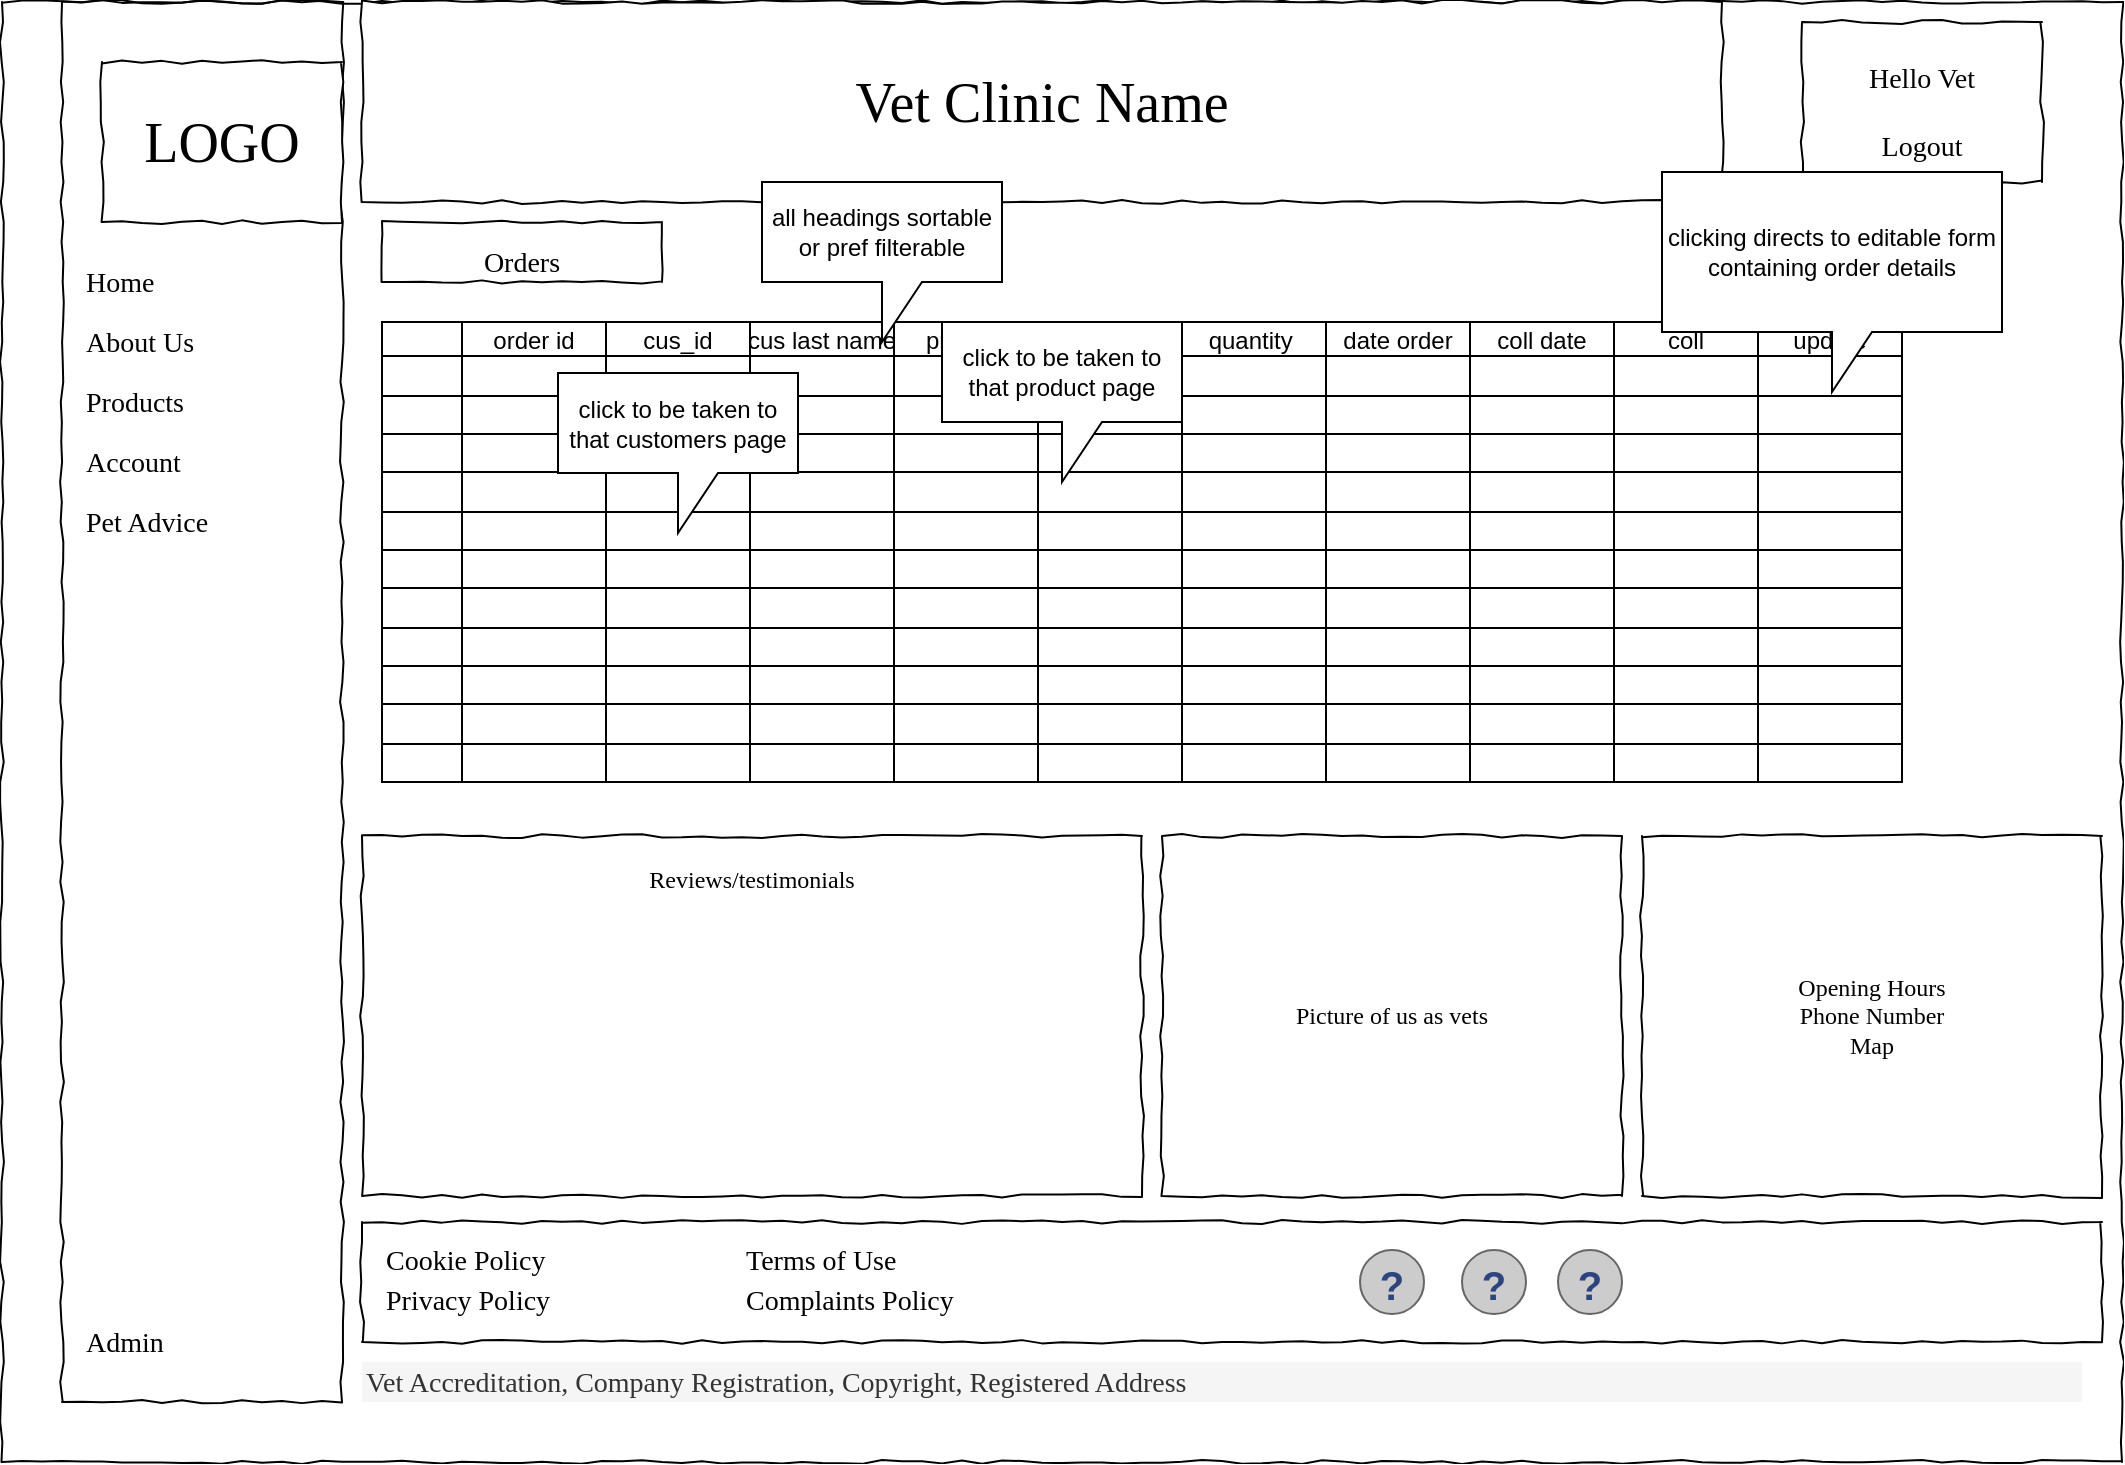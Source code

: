 <mxfile version="21.2.1" type="device">
  <diagram name="Page-1" id="03018318-947c-dd8e-b7a3-06fadd420f32">
    <mxGraphModel dx="1034" dy="430" grid="1" gridSize="10" guides="1" tooltips="1" connect="1" arrows="1" fold="1" page="1" pageScale="1" pageWidth="1100" pageHeight="850" background="none" math="0" shadow="0">
      <root>
        <mxCell id="0" />
        <mxCell id="1" parent="0" />
        <mxCell id="677b7b8949515195-1" value="" style="whiteSpace=wrap;html=1;rounded=0;shadow=0;labelBackgroundColor=none;strokeColor=#000000;strokeWidth=1;fillColor=none;fontFamily=Verdana;fontSize=12;fontColor=#000000;align=center;comic=1;" parent="1" vertex="1">
          <mxGeometry y="30" width="1060" height="730" as="geometry" />
        </mxCell>
        <mxCell id="677b7b8949515195-8" value="" style="whiteSpace=wrap;html=1;rounded=0;shadow=0;labelBackgroundColor=none;strokeWidth=1;fillColor=none;fontFamily=Verdana;fontSize=12;align=center;comic=1;" parent="1" vertex="1">
          <mxGeometry x="30" y="30" width="140" height="700" as="geometry" />
        </mxCell>
        <mxCell id="677b7b8949515195-15" value="Reviews/testimonials" style="whiteSpace=wrap;html=1;rounded=0;shadow=0;labelBackgroundColor=none;strokeWidth=1;fillColor=none;fontFamily=Verdana;fontSize=12;align=center;verticalAlign=top;spacing=10;comic=1;" parent="1" vertex="1">
          <mxGeometry x="180" y="447" width="390" height="180" as="geometry" />
        </mxCell>
        <mxCell id="677b7b8949515195-26" value="&lt;div&gt;Opening Hours&lt;/div&gt;&lt;div&gt;Phone Number&lt;/div&gt;&lt;div&gt;Map&lt;br&gt;&lt;/div&gt;" style="whiteSpace=wrap;html=1;rounded=0;shadow=0;labelBackgroundColor=none;strokeWidth=1;fillColor=none;fontFamily=Verdana;fontSize=12;align=center;comic=1;" parent="1" vertex="1">
          <mxGeometry x="820" y="447" width="230" height="180" as="geometry" />
        </mxCell>
        <mxCell id="qz_svecnsdqs3by7-r_0-2" value="Vet Clinic Name" style="whiteSpace=wrap;html=1;rounded=0;shadow=0;labelBackgroundColor=none;strokeWidth=1;fontFamily=Verdana;fontSize=28;align=center;comic=1;" parent="1" vertex="1">
          <mxGeometry x="180" y="30" width="680" height="100" as="geometry" />
        </mxCell>
        <mxCell id="qz_svecnsdqs3by7-r_0-7" value="Picture of us as vets" style="whiteSpace=wrap;html=1;rounded=0;shadow=0;labelBackgroundColor=none;strokeWidth=1;fillColor=none;fontFamily=Verdana;fontSize=12;align=center;comic=1;" parent="1" vertex="1">
          <mxGeometry x="580" y="447" width="230" height="180" as="geometry" />
        </mxCell>
        <mxCell id="qz_svecnsdqs3by7-r_0-8" value="" style="whiteSpace=wrap;html=1;rounded=0;shadow=0;labelBackgroundColor=none;strokeWidth=1;fontFamily=Verdana;fontSize=28;align=center;comic=1;" parent="1" vertex="1">
          <mxGeometry x="180" y="640" width="870" height="60" as="geometry" />
        </mxCell>
        <mxCell id="qz_svecnsdqs3by7-r_0-9" value="" style="verticalLabelPosition=bottom;shadow=0;dashed=0;align=center;html=1;verticalAlign=top;strokeWidth=1;shape=mxgraph.mockup.misc.help_icon;" parent="1" vertex="1">
          <mxGeometry x="730" y="654" width="32" height="32" as="geometry" />
        </mxCell>
        <mxCell id="qz_svecnsdqs3by7-r_0-10" value="" style="verticalLabelPosition=bottom;shadow=0;dashed=0;align=center;html=1;verticalAlign=top;strokeWidth=1;shape=mxgraph.mockup.misc.help_icon;" parent="1" vertex="1">
          <mxGeometry x="679" y="654" width="32" height="32" as="geometry" />
        </mxCell>
        <mxCell id="qz_svecnsdqs3by7-r_0-11" value="" style="verticalLabelPosition=bottom;shadow=0;dashed=0;align=center;html=1;verticalAlign=top;strokeWidth=1;shape=mxgraph.mockup.misc.help_icon;" parent="1" vertex="1">
          <mxGeometry x="778" y="654" width="32" height="32" as="geometry" />
        </mxCell>
        <mxCell id="qz_svecnsdqs3by7-r_0-12" value="Cookie Policy" style="text;html=1;points=[];align=left;verticalAlign=top;spacingTop=-4;fontSize=14;fontFamily=Verdana" parent="1" vertex="1">
          <mxGeometry x="190" y="649" width="100" height="20" as="geometry" />
        </mxCell>
        <mxCell id="qz_svecnsdqs3by7-r_0-13" value="Vet Accreditation, Company Registration, Copyright, Registered Address" style="text;html=1;points=[];align=left;verticalAlign=top;spacingTop=-4;fontSize=14;fontFamily=Verdana;fillColor=#f5f5f5;fontColor=#333333;strokeColor=none;" parent="1" vertex="1">
          <mxGeometry x="180" y="710" width="860" height="20" as="geometry" />
        </mxCell>
        <mxCell id="qz_svecnsdqs3by7-r_0-14" value="Privacy Policy" style="text;html=1;points=[];align=left;verticalAlign=top;spacingTop=-4;fontSize=14;fontFamily=Verdana" parent="1" vertex="1">
          <mxGeometry x="190" y="669" width="100" height="20" as="geometry" />
        </mxCell>
        <mxCell id="qz_svecnsdqs3by7-r_0-15" value="Terms of Use" style="text;html=1;points=[];align=left;verticalAlign=top;spacingTop=-4;fontSize=14;fontFamily=Verdana" parent="1" vertex="1">
          <mxGeometry x="370" y="649" width="100" height="20" as="geometry" />
        </mxCell>
        <mxCell id="qz_svecnsdqs3by7-r_0-16" value="Complaints Policy" style="text;html=1;points=[];align=left;verticalAlign=top;spacingTop=-4;fontSize=14;fontFamily=Verdana" parent="1" vertex="1">
          <mxGeometry x="370" y="669" width="100" height="20" as="geometry" />
        </mxCell>
        <mxCell id="qz_svecnsdqs3by7-r_0-17" value="&lt;div align=&quot;center&quot;&gt;&lt;font style=&quot;font-size: 14px;&quot;&gt;Hello Vet&lt;/font&gt;&lt;/div&gt;&lt;div align=&quot;center&quot;&gt;&lt;font style=&quot;font-size: 14px;&quot;&gt;Logout&lt;/font&gt;&lt;/div&gt;" style="whiteSpace=wrap;html=1;rounded=0;shadow=0;labelBackgroundColor=none;strokeWidth=1;fontFamily=Verdana;fontSize=28;align=center;comic=1;" parent="1" vertex="1">
          <mxGeometry x="900" y="40" width="120" height="80" as="geometry" />
        </mxCell>
        <mxCell id="qz_svecnsdqs3by7-r_0-18" value="&lt;font style=&quot;font-size: 14px;&quot;&gt;Orders&lt;/font&gt;" style="whiteSpace=wrap;html=1;rounded=0;shadow=0;labelBackgroundColor=none;strokeWidth=1;fontFamily=Verdana;fontSize=28;align=center;comic=1;" parent="1" vertex="1">
          <mxGeometry x="190" y="140" width="140" height="30" as="geometry" />
        </mxCell>
        <mxCell id="qz_svecnsdqs3by7-r_0-19" value="Home" style="text;html=1;points=[];align=left;verticalAlign=top;spacingTop=-4;fontSize=14;fontFamily=Verdana" parent="1" vertex="1">
          <mxGeometry x="40" y="160" width="110" height="20" as="geometry" />
        </mxCell>
        <mxCell id="qz_svecnsdqs3by7-r_0-20" value="About Us" style="text;html=1;points=[];align=left;verticalAlign=top;spacingTop=-4;fontSize=14;fontFamily=Verdana" parent="1" vertex="1">
          <mxGeometry x="40" y="190" width="110" height="20" as="geometry" />
        </mxCell>
        <mxCell id="qz_svecnsdqs3by7-r_0-21" value="Products" style="text;html=1;points=[];align=left;verticalAlign=top;spacingTop=-4;fontSize=14;fontFamily=Verdana" parent="1" vertex="1">
          <mxGeometry x="40" y="220" width="110" height="20" as="geometry" />
        </mxCell>
        <mxCell id="qz_svecnsdqs3by7-r_0-22" value="Account" style="text;html=1;points=[];align=left;verticalAlign=top;spacingTop=-4;fontSize=14;fontFamily=Verdana" parent="1" vertex="1">
          <mxGeometry x="40" y="250" width="110" height="20" as="geometry" />
        </mxCell>
        <mxCell id="qz_svecnsdqs3by7-r_0-23" value="Pet Advice" style="text;html=1;points=[];align=left;verticalAlign=top;spacingTop=-4;fontSize=14;fontFamily=Verdana" parent="1" vertex="1">
          <mxGeometry x="40" y="280" width="110" height="20" as="geometry" />
        </mxCell>
        <mxCell id="qz_svecnsdqs3by7-r_0-25" value="Admin" style="text;html=1;points=[];align=left;verticalAlign=top;spacingTop=-4;fontSize=14;fontFamily=Verdana" parent="1" vertex="1">
          <mxGeometry x="40" y="690" width="110" height="20" as="geometry" />
        </mxCell>
        <mxCell id="fUc4yykez93ghkNxuhbC-1" value="LOGO" style="whiteSpace=wrap;html=1;rounded=0;shadow=0;labelBackgroundColor=none;strokeWidth=1;fontFamily=Verdana;fontSize=28;align=center;comic=1;" parent="1" vertex="1">
          <mxGeometry x="50" y="60" width="120" height="80" as="geometry" />
        </mxCell>
        <mxCell id="vINaqY3IlHrTI5j5xs9M-1" value="" style="shape=table;childLayout=tableLayout;startSize=0;fillColor=none;collapsible=0;recursiveResize=0;expand=0;" parent="1" vertex="1">
          <mxGeometry x="190" y="190" width="760" height="230" as="geometry" />
        </mxCell>
        <mxCell id="vINaqY3IlHrTI5j5xs9M-2" value="" style="shape=tableRow;horizontal=0;swimlaneHead=0;swimlaneBody=0;top=0;left=0;strokeColor=inherit;bottom=0;right=0;dropTarget=0;fontStyle=0;fillColor=none;points=[[0,0.5],[1,0.5]];portConstraint=eastwest;startSize=40;collapsible=0;recursiveResize=0;expand=0;" parent="vINaqY3IlHrTI5j5xs9M-1" vertex="1">
          <mxGeometry width="760" height="17" as="geometry" />
        </mxCell>
        <mxCell id="vINaqY3IlHrTI5j5xs9M-3" value="order id" style="swimlane;swimlaneHead=0;swimlaneBody=0;fontStyle=0;strokeColor=inherit;connectable=0;fillColor=none;startSize=40;collapsible=0;recursiveResize=0;expand=0;" parent="vINaqY3IlHrTI5j5xs9M-2" vertex="1">
          <mxGeometry x="40" width="72" height="17" as="geometry">
            <mxRectangle width="72" height="17" as="alternateBounds" />
          </mxGeometry>
        </mxCell>
        <mxCell id="vINaqY3IlHrTI5j5xs9M-4" value="cus_id" style="swimlane;swimlaneHead=0;swimlaneBody=0;fontStyle=0;strokeColor=inherit;connectable=0;fillColor=none;startSize=40;collapsible=0;recursiveResize=0;expand=0;" parent="vINaqY3IlHrTI5j5xs9M-2" vertex="1">
          <mxGeometry x="112" width="72" height="17" as="geometry">
            <mxRectangle width="72" height="17" as="alternateBounds" />
          </mxGeometry>
        </mxCell>
        <mxCell id="vINaqY3IlHrTI5j5xs9M-5" value="cus last name" style="swimlane;swimlaneHead=0;swimlaneBody=0;fontStyle=0;strokeColor=inherit;connectable=0;fillColor=none;startSize=40;collapsible=0;recursiveResize=0;expand=0;" parent="vINaqY3IlHrTI5j5xs9M-2" vertex="1">
          <mxGeometry x="184" width="72" height="17" as="geometry">
            <mxRectangle width="72" height="17" as="alternateBounds" />
          </mxGeometry>
        </mxCell>
        <mxCell id="vINaqY3IlHrTI5j5xs9M-6" value="prod_id" style="swimlane;swimlaneHead=0;swimlaneBody=0;fontStyle=0;strokeColor=inherit;connectable=0;fillColor=none;startSize=40;collapsible=0;recursiveResize=0;expand=0;" parent="vINaqY3IlHrTI5j5xs9M-2" vertex="1">
          <mxGeometry x="256" width="72" height="17" as="geometry">
            <mxRectangle width="72" height="17" as="alternateBounds" />
          </mxGeometry>
        </mxCell>
        <mxCell id="vINaqY3IlHrTI5j5xs9M-7" value="prod name" style="swimlane;swimlaneHead=0;swimlaneBody=0;fontStyle=0;strokeColor=inherit;connectable=0;fillColor=none;startSize=40;collapsible=0;recursiveResize=0;expand=0;" parent="vINaqY3IlHrTI5j5xs9M-2" vertex="1">
          <mxGeometry x="328" width="72" height="17" as="geometry">
            <mxRectangle width="72" height="17" as="alternateBounds" />
          </mxGeometry>
        </mxCell>
        <mxCell id="vINaqY3IlHrTI5j5xs9M-8" value="quantity " style="swimlane;swimlaneHead=0;swimlaneBody=0;fontStyle=0;strokeColor=inherit;connectable=0;fillColor=none;startSize=40;collapsible=0;recursiveResize=0;expand=0;" parent="vINaqY3IlHrTI5j5xs9M-2" vertex="1">
          <mxGeometry x="400" width="72" height="17" as="geometry">
            <mxRectangle width="72" height="17" as="alternateBounds" />
          </mxGeometry>
        </mxCell>
        <mxCell id="vINaqY3IlHrTI5j5xs9M-9" value="date order" style="swimlane;swimlaneHead=0;swimlaneBody=0;fontStyle=0;strokeColor=inherit;connectable=0;fillColor=none;startSize=40;collapsible=0;recursiveResize=0;expand=0;" parent="vINaqY3IlHrTI5j5xs9M-2" vertex="1">
          <mxGeometry x="472" width="72" height="17" as="geometry">
            <mxRectangle width="72" height="17" as="alternateBounds" />
          </mxGeometry>
        </mxCell>
        <mxCell id="vINaqY3IlHrTI5j5xs9M-10" value="coll date" style="swimlane;swimlaneHead=0;swimlaneBody=0;fontStyle=0;strokeColor=inherit;connectable=0;fillColor=none;startSize=40;collapsible=0;recursiveResize=0;expand=0;" parent="vINaqY3IlHrTI5j5xs9M-2" vertex="1">
          <mxGeometry x="544" width="72" height="17" as="geometry">
            <mxRectangle width="72" height="17" as="alternateBounds" />
          </mxGeometry>
        </mxCell>
        <mxCell id="vINaqY3IlHrTI5j5xs9M-11" value="coll" style="swimlane;swimlaneHead=0;swimlaneBody=0;fontStyle=0;strokeColor=inherit;connectable=0;fillColor=none;startSize=40;collapsible=0;recursiveResize=0;expand=0;" parent="vINaqY3IlHrTI5j5xs9M-2" vertex="1">
          <mxGeometry x="616" width="72" height="17" as="geometry">
            <mxRectangle width="72" height="17" as="alternateBounds" />
          </mxGeometry>
        </mxCell>
        <mxCell id="vINaqY3IlHrTI5j5xs9M-12" value="update" style="swimlane;swimlaneHead=0;swimlaneBody=0;fontStyle=0;strokeColor=inherit;connectable=0;fillColor=none;startSize=40;collapsible=0;recursiveResize=0;expand=0;" parent="vINaqY3IlHrTI5j5xs9M-2" vertex="1">
          <mxGeometry x="688" width="72" height="17" as="geometry">
            <mxRectangle width="72" height="17" as="alternateBounds" />
          </mxGeometry>
        </mxCell>
        <mxCell id="vINaqY3IlHrTI5j5xs9M-13" value="" style="shape=tableRow;horizontal=0;swimlaneHead=0;swimlaneBody=0;top=0;left=0;strokeColor=inherit;bottom=0;right=0;dropTarget=0;fontStyle=0;fillColor=none;points=[[0,0.5],[1,0.5]];portConstraint=eastwest;startSize=40;collapsible=0;recursiveResize=0;expand=0;" parent="vINaqY3IlHrTI5j5xs9M-1" vertex="1">
          <mxGeometry y="17" width="760" height="20" as="geometry" />
        </mxCell>
        <mxCell id="vINaqY3IlHrTI5j5xs9M-14" value="" style="swimlane;swimlaneHead=0;swimlaneBody=0;fontStyle=0;connectable=0;strokeColor=inherit;fillColor=none;startSize=0;collapsible=0;recursiveResize=0;expand=0;" parent="vINaqY3IlHrTI5j5xs9M-13" vertex="1">
          <mxGeometry x="40" width="72" height="20" as="geometry">
            <mxRectangle width="72" height="20" as="alternateBounds" />
          </mxGeometry>
        </mxCell>
        <mxCell id="vINaqY3IlHrTI5j5xs9M-15" value="" style="swimlane;swimlaneHead=0;swimlaneBody=0;fontStyle=0;connectable=0;strokeColor=inherit;fillColor=none;startSize=0;collapsible=0;recursiveResize=0;expand=0;" parent="vINaqY3IlHrTI5j5xs9M-13" vertex="1">
          <mxGeometry x="112" width="72" height="20" as="geometry">
            <mxRectangle width="72" height="20" as="alternateBounds" />
          </mxGeometry>
        </mxCell>
        <mxCell id="NdI304h29L65-zBoA2SV-2" value="click to be taken to that customers page" style="shape=callout;whiteSpace=wrap;html=1;perimeter=calloutPerimeter;" vertex="1" parent="vINaqY3IlHrTI5j5xs9M-15">
          <mxGeometry x="-24" y="8.5" width="120" height="80" as="geometry" />
        </mxCell>
        <mxCell id="vINaqY3IlHrTI5j5xs9M-16" value="" style="swimlane;swimlaneHead=0;swimlaneBody=0;fontStyle=0;connectable=0;strokeColor=inherit;fillColor=none;startSize=0;collapsible=0;recursiveResize=0;expand=0;" parent="vINaqY3IlHrTI5j5xs9M-13" vertex="1">
          <mxGeometry x="184" width="72" height="20" as="geometry">
            <mxRectangle width="72" height="20" as="alternateBounds" />
          </mxGeometry>
        </mxCell>
        <mxCell id="vINaqY3IlHrTI5j5xs9M-17" value="" style="swimlane;swimlaneHead=0;swimlaneBody=0;fontStyle=0;connectable=0;strokeColor=inherit;fillColor=none;startSize=0;collapsible=0;recursiveResize=0;expand=0;" parent="vINaqY3IlHrTI5j5xs9M-13" vertex="1">
          <mxGeometry x="256" width="72" height="20" as="geometry">
            <mxRectangle width="72" height="20" as="alternateBounds" />
          </mxGeometry>
        </mxCell>
        <mxCell id="vINaqY3IlHrTI5j5xs9M-18" value="" style="swimlane;swimlaneHead=0;swimlaneBody=0;fontStyle=0;connectable=0;strokeColor=inherit;fillColor=none;startSize=0;collapsible=0;recursiveResize=0;expand=0;" parent="vINaqY3IlHrTI5j5xs9M-13" vertex="1">
          <mxGeometry x="328" width="72" height="20" as="geometry">
            <mxRectangle width="72" height="20" as="alternateBounds" />
          </mxGeometry>
        </mxCell>
        <mxCell id="vINaqY3IlHrTI5j5xs9M-19" value="" style="swimlane;swimlaneHead=0;swimlaneBody=0;fontStyle=0;connectable=0;strokeColor=inherit;fillColor=none;startSize=0;collapsible=0;recursiveResize=0;expand=0;" parent="vINaqY3IlHrTI5j5xs9M-13" vertex="1">
          <mxGeometry x="400" width="72" height="20" as="geometry">
            <mxRectangle width="72" height="20" as="alternateBounds" />
          </mxGeometry>
        </mxCell>
        <mxCell id="vINaqY3IlHrTI5j5xs9M-20" value="" style="swimlane;swimlaneHead=0;swimlaneBody=0;fontStyle=0;connectable=0;strokeColor=inherit;fillColor=none;startSize=0;collapsible=0;recursiveResize=0;expand=0;" parent="vINaqY3IlHrTI5j5xs9M-13" vertex="1">
          <mxGeometry x="472" width="72" height="20" as="geometry">
            <mxRectangle width="72" height="20" as="alternateBounds" />
          </mxGeometry>
        </mxCell>
        <mxCell id="vINaqY3IlHrTI5j5xs9M-21" value="" style="swimlane;swimlaneHead=0;swimlaneBody=0;fontStyle=0;connectable=0;strokeColor=inherit;fillColor=none;startSize=0;collapsible=0;recursiveResize=0;expand=0;" parent="vINaqY3IlHrTI5j5xs9M-13" vertex="1">
          <mxGeometry x="544" width="72" height="20" as="geometry">
            <mxRectangle width="72" height="20" as="alternateBounds" />
          </mxGeometry>
        </mxCell>
        <mxCell id="vINaqY3IlHrTI5j5xs9M-22" value="" style="swimlane;swimlaneHead=0;swimlaneBody=0;fontStyle=0;connectable=0;strokeColor=inherit;fillColor=none;startSize=0;collapsible=0;recursiveResize=0;expand=0;" parent="vINaqY3IlHrTI5j5xs9M-13" vertex="1">
          <mxGeometry x="616" width="72" height="20" as="geometry">
            <mxRectangle width="72" height="20" as="alternateBounds" />
          </mxGeometry>
        </mxCell>
        <mxCell id="vINaqY3IlHrTI5j5xs9M-23" value="" style="swimlane;swimlaneHead=0;swimlaneBody=0;fontStyle=0;connectable=0;strokeColor=inherit;fillColor=none;startSize=0;collapsible=0;recursiveResize=0;expand=0;" parent="vINaqY3IlHrTI5j5xs9M-13" vertex="1">
          <mxGeometry x="688" width="72" height="20" as="geometry">
            <mxRectangle width="72" height="20" as="alternateBounds" />
          </mxGeometry>
        </mxCell>
        <mxCell id="vINaqY3IlHrTI5j5xs9M-24" value="" style="shape=tableRow;horizontal=0;swimlaneHead=0;swimlaneBody=0;top=0;left=0;strokeColor=inherit;bottom=0;right=0;dropTarget=0;fontStyle=0;fillColor=none;points=[[0,0.5],[1,0.5]];portConstraint=eastwest;startSize=40;collapsible=0;recursiveResize=0;expand=0;" parent="vINaqY3IlHrTI5j5xs9M-1" vertex="1">
          <mxGeometry y="37" width="760" height="19" as="geometry" />
        </mxCell>
        <mxCell id="vINaqY3IlHrTI5j5xs9M-25" value="" style="swimlane;swimlaneHead=0;swimlaneBody=0;fontStyle=0;connectable=0;strokeColor=inherit;fillColor=none;startSize=0;collapsible=0;recursiveResize=0;expand=0;" parent="vINaqY3IlHrTI5j5xs9M-24" vertex="1">
          <mxGeometry x="40" width="72" height="19" as="geometry">
            <mxRectangle width="72" height="19" as="alternateBounds" />
          </mxGeometry>
        </mxCell>
        <mxCell id="vINaqY3IlHrTI5j5xs9M-26" value="" style="swimlane;swimlaneHead=0;swimlaneBody=0;fontStyle=0;connectable=0;strokeColor=inherit;fillColor=none;startSize=0;collapsible=0;recursiveResize=0;expand=0;" parent="vINaqY3IlHrTI5j5xs9M-24" vertex="1">
          <mxGeometry x="112" width="72" height="19" as="geometry">
            <mxRectangle width="72" height="19" as="alternateBounds" />
          </mxGeometry>
        </mxCell>
        <mxCell id="vINaqY3IlHrTI5j5xs9M-27" value="" style="swimlane;swimlaneHead=0;swimlaneBody=0;fontStyle=0;connectable=0;strokeColor=inherit;fillColor=none;startSize=0;collapsible=0;recursiveResize=0;expand=0;" parent="vINaqY3IlHrTI5j5xs9M-24" vertex="1">
          <mxGeometry x="184" width="72" height="19" as="geometry">
            <mxRectangle width="72" height="19" as="alternateBounds" />
          </mxGeometry>
        </mxCell>
        <mxCell id="vINaqY3IlHrTI5j5xs9M-28" value="" style="swimlane;swimlaneHead=0;swimlaneBody=0;fontStyle=0;connectable=0;strokeColor=inherit;fillColor=none;startSize=0;collapsible=0;recursiveResize=0;expand=0;" parent="vINaqY3IlHrTI5j5xs9M-24" vertex="1">
          <mxGeometry x="256" width="72" height="19" as="geometry">
            <mxRectangle width="72" height="19" as="alternateBounds" />
          </mxGeometry>
        </mxCell>
        <mxCell id="vINaqY3IlHrTI5j5xs9M-29" value="" style="swimlane;swimlaneHead=0;swimlaneBody=0;fontStyle=0;connectable=0;strokeColor=inherit;fillColor=none;startSize=0;collapsible=0;recursiveResize=0;expand=0;" parent="vINaqY3IlHrTI5j5xs9M-24" vertex="1">
          <mxGeometry x="328" width="72" height="19" as="geometry">
            <mxRectangle width="72" height="19" as="alternateBounds" />
          </mxGeometry>
        </mxCell>
        <mxCell id="vINaqY3IlHrTI5j5xs9M-30" value="" style="swimlane;swimlaneHead=0;swimlaneBody=0;fontStyle=0;connectable=0;strokeColor=inherit;fillColor=none;startSize=0;collapsible=0;recursiveResize=0;expand=0;" parent="vINaqY3IlHrTI5j5xs9M-24" vertex="1">
          <mxGeometry x="400" width="72" height="19" as="geometry">
            <mxRectangle width="72" height="19" as="alternateBounds" />
          </mxGeometry>
        </mxCell>
        <mxCell id="vINaqY3IlHrTI5j5xs9M-31" value="" style="swimlane;swimlaneHead=0;swimlaneBody=0;fontStyle=0;connectable=0;strokeColor=inherit;fillColor=none;startSize=0;collapsible=0;recursiveResize=0;expand=0;" parent="vINaqY3IlHrTI5j5xs9M-24" vertex="1">
          <mxGeometry x="472" width="72" height="19" as="geometry">
            <mxRectangle width="72" height="19" as="alternateBounds" />
          </mxGeometry>
        </mxCell>
        <mxCell id="vINaqY3IlHrTI5j5xs9M-32" value="" style="swimlane;swimlaneHead=0;swimlaneBody=0;fontStyle=0;connectable=0;strokeColor=inherit;fillColor=none;startSize=0;collapsible=0;recursiveResize=0;expand=0;" parent="vINaqY3IlHrTI5j5xs9M-24" vertex="1">
          <mxGeometry x="544" width="72" height="19" as="geometry">
            <mxRectangle width="72" height="19" as="alternateBounds" />
          </mxGeometry>
        </mxCell>
        <mxCell id="vINaqY3IlHrTI5j5xs9M-33" value="" style="swimlane;swimlaneHead=0;swimlaneBody=0;fontStyle=0;connectable=0;strokeColor=inherit;fillColor=none;startSize=0;collapsible=0;recursiveResize=0;expand=0;" parent="vINaqY3IlHrTI5j5xs9M-24" vertex="1">
          <mxGeometry x="616" width="72" height="19" as="geometry">
            <mxRectangle width="72" height="19" as="alternateBounds" />
          </mxGeometry>
        </mxCell>
        <mxCell id="vINaqY3IlHrTI5j5xs9M-34" value="" style="swimlane;swimlaneHead=0;swimlaneBody=0;fontStyle=0;connectable=0;strokeColor=inherit;fillColor=none;startSize=0;collapsible=0;recursiveResize=0;expand=0;" parent="vINaqY3IlHrTI5j5xs9M-24" vertex="1">
          <mxGeometry x="688" width="72" height="19" as="geometry">
            <mxRectangle width="72" height="19" as="alternateBounds" />
          </mxGeometry>
        </mxCell>
        <mxCell id="vINaqY3IlHrTI5j5xs9M-35" value="" style="shape=tableRow;horizontal=0;swimlaneHead=0;swimlaneBody=0;top=0;left=0;strokeColor=inherit;bottom=0;right=0;dropTarget=0;fontStyle=0;fillColor=none;points=[[0,0.5],[1,0.5]];portConstraint=eastwest;startSize=40;collapsible=0;recursiveResize=0;expand=0;" parent="vINaqY3IlHrTI5j5xs9M-1" vertex="1">
          <mxGeometry y="56" width="760" height="19" as="geometry" />
        </mxCell>
        <mxCell id="vINaqY3IlHrTI5j5xs9M-36" value="" style="swimlane;swimlaneHead=0;swimlaneBody=0;fontStyle=0;connectable=0;strokeColor=inherit;fillColor=none;startSize=0;collapsible=0;recursiveResize=0;expand=0;" parent="vINaqY3IlHrTI5j5xs9M-35" vertex="1">
          <mxGeometry x="40" width="72" height="19" as="geometry">
            <mxRectangle width="72" height="19" as="alternateBounds" />
          </mxGeometry>
        </mxCell>
        <mxCell id="vINaqY3IlHrTI5j5xs9M-37" value="" style="swimlane;swimlaneHead=0;swimlaneBody=0;fontStyle=0;connectable=0;strokeColor=inherit;fillColor=none;startSize=0;collapsible=0;recursiveResize=0;expand=0;" parent="vINaqY3IlHrTI5j5xs9M-35" vertex="1">
          <mxGeometry x="112" width="72" height="19" as="geometry">
            <mxRectangle width="72" height="19" as="alternateBounds" />
          </mxGeometry>
        </mxCell>
        <mxCell id="vINaqY3IlHrTI5j5xs9M-38" value="" style="swimlane;swimlaneHead=0;swimlaneBody=0;fontStyle=0;connectable=0;strokeColor=inherit;fillColor=none;startSize=0;collapsible=0;recursiveResize=0;expand=0;" parent="vINaqY3IlHrTI5j5xs9M-35" vertex="1">
          <mxGeometry x="184" width="72" height="19" as="geometry">
            <mxRectangle width="72" height="19" as="alternateBounds" />
          </mxGeometry>
        </mxCell>
        <mxCell id="vINaqY3IlHrTI5j5xs9M-39" value="" style="swimlane;swimlaneHead=0;swimlaneBody=0;fontStyle=0;connectable=0;strokeColor=inherit;fillColor=none;startSize=0;collapsible=0;recursiveResize=0;expand=0;" parent="vINaqY3IlHrTI5j5xs9M-35" vertex="1">
          <mxGeometry x="256" width="72" height="19" as="geometry">
            <mxRectangle width="72" height="19" as="alternateBounds" />
          </mxGeometry>
        </mxCell>
        <mxCell id="vINaqY3IlHrTI5j5xs9M-40" value="" style="swimlane;swimlaneHead=0;swimlaneBody=0;fontStyle=0;connectable=0;strokeColor=inherit;fillColor=none;startSize=0;collapsible=0;recursiveResize=0;expand=0;" parent="vINaqY3IlHrTI5j5xs9M-35" vertex="1">
          <mxGeometry x="328" width="72" height="19" as="geometry">
            <mxRectangle width="72" height="19" as="alternateBounds" />
          </mxGeometry>
        </mxCell>
        <mxCell id="vINaqY3IlHrTI5j5xs9M-41" value="" style="swimlane;swimlaneHead=0;swimlaneBody=0;fontStyle=0;connectable=0;strokeColor=inherit;fillColor=none;startSize=0;collapsible=0;recursiveResize=0;expand=0;" parent="vINaqY3IlHrTI5j5xs9M-35" vertex="1">
          <mxGeometry x="400" width="72" height="19" as="geometry">
            <mxRectangle width="72" height="19" as="alternateBounds" />
          </mxGeometry>
        </mxCell>
        <mxCell id="vINaqY3IlHrTI5j5xs9M-42" value="" style="swimlane;swimlaneHead=0;swimlaneBody=0;fontStyle=0;connectable=0;strokeColor=inherit;fillColor=none;startSize=0;collapsible=0;recursiveResize=0;expand=0;" parent="vINaqY3IlHrTI5j5xs9M-35" vertex="1">
          <mxGeometry x="472" width="72" height="19" as="geometry">
            <mxRectangle width="72" height="19" as="alternateBounds" />
          </mxGeometry>
        </mxCell>
        <mxCell id="vINaqY3IlHrTI5j5xs9M-43" value="" style="swimlane;swimlaneHead=0;swimlaneBody=0;fontStyle=0;connectable=0;strokeColor=inherit;fillColor=none;startSize=0;collapsible=0;recursiveResize=0;expand=0;" parent="vINaqY3IlHrTI5j5xs9M-35" vertex="1">
          <mxGeometry x="544" width="72" height="19" as="geometry">
            <mxRectangle width="72" height="19" as="alternateBounds" />
          </mxGeometry>
        </mxCell>
        <mxCell id="vINaqY3IlHrTI5j5xs9M-44" value="" style="swimlane;swimlaneHead=0;swimlaneBody=0;fontStyle=0;connectable=0;strokeColor=inherit;fillColor=none;startSize=0;collapsible=0;recursiveResize=0;expand=0;" parent="vINaqY3IlHrTI5j5xs9M-35" vertex="1">
          <mxGeometry x="616" width="72" height="19" as="geometry">
            <mxRectangle width="72" height="19" as="alternateBounds" />
          </mxGeometry>
        </mxCell>
        <mxCell id="vINaqY3IlHrTI5j5xs9M-45" value="" style="swimlane;swimlaneHead=0;swimlaneBody=0;fontStyle=0;connectable=0;strokeColor=inherit;fillColor=none;startSize=0;collapsible=0;recursiveResize=0;expand=0;" parent="vINaqY3IlHrTI5j5xs9M-35" vertex="1">
          <mxGeometry x="688" width="72" height="19" as="geometry">
            <mxRectangle width="72" height="19" as="alternateBounds" />
          </mxGeometry>
        </mxCell>
        <mxCell id="vINaqY3IlHrTI5j5xs9M-46" value="" style="shape=tableRow;horizontal=0;swimlaneHead=0;swimlaneBody=0;top=0;left=0;strokeColor=inherit;bottom=0;right=0;dropTarget=0;fontStyle=0;fillColor=none;points=[[0,0.5],[1,0.5]];portConstraint=eastwest;startSize=40;collapsible=0;recursiveResize=0;expand=0;" parent="vINaqY3IlHrTI5j5xs9M-1" vertex="1">
          <mxGeometry y="75" width="760" height="20" as="geometry" />
        </mxCell>
        <mxCell id="vINaqY3IlHrTI5j5xs9M-47" value="" style="swimlane;swimlaneHead=0;swimlaneBody=0;fontStyle=0;connectable=0;strokeColor=inherit;fillColor=none;startSize=0;collapsible=0;recursiveResize=0;expand=0;" parent="vINaqY3IlHrTI5j5xs9M-46" vertex="1">
          <mxGeometry x="40" width="72" height="20" as="geometry">
            <mxRectangle width="72" height="20" as="alternateBounds" />
          </mxGeometry>
        </mxCell>
        <mxCell id="vINaqY3IlHrTI5j5xs9M-48" value="" style="swimlane;swimlaneHead=0;swimlaneBody=0;fontStyle=0;connectable=0;strokeColor=inherit;fillColor=none;startSize=0;collapsible=0;recursiveResize=0;expand=0;" parent="vINaqY3IlHrTI5j5xs9M-46" vertex="1">
          <mxGeometry x="112" width="72" height="20" as="geometry">
            <mxRectangle width="72" height="20" as="alternateBounds" />
          </mxGeometry>
        </mxCell>
        <mxCell id="vINaqY3IlHrTI5j5xs9M-49" value="" style="swimlane;swimlaneHead=0;swimlaneBody=0;fontStyle=0;connectable=0;strokeColor=inherit;fillColor=none;startSize=0;collapsible=0;recursiveResize=0;expand=0;" parent="vINaqY3IlHrTI5j5xs9M-46" vertex="1">
          <mxGeometry x="184" width="72" height="20" as="geometry">
            <mxRectangle width="72" height="20" as="alternateBounds" />
          </mxGeometry>
        </mxCell>
        <mxCell id="vINaqY3IlHrTI5j5xs9M-50" value="" style="swimlane;swimlaneHead=0;swimlaneBody=0;fontStyle=0;connectable=0;strokeColor=inherit;fillColor=none;startSize=0;collapsible=0;recursiveResize=0;expand=0;" parent="vINaqY3IlHrTI5j5xs9M-46" vertex="1">
          <mxGeometry x="256" width="72" height="20" as="geometry">
            <mxRectangle width="72" height="20" as="alternateBounds" />
          </mxGeometry>
        </mxCell>
        <mxCell id="vINaqY3IlHrTI5j5xs9M-51" value="" style="swimlane;swimlaneHead=0;swimlaneBody=0;fontStyle=0;connectable=0;strokeColor=inherit;fillColor=none;startSize=0;collapsible=0;recursiveResize=0;expand=0;" parent="vINaqY3IlHrTI5j5xs9M-46" vertex="1">
          <mxGeometry x="328" width="72" height="20" as="geometry">
            <mxRectangle width="72" height="20" as="alternateBounds" />
          </mxGeometry>
        </mxCell>
        <mxCell id="vINaqY3IlHrTI5j5xs9M-52" value="" style="swimlane;swimlaneHead=0;swimlaneBody=0;fontStyle=0;connectable=0;strokeColor=inherit;fillColor=none;startSize=0;collapsible=0;recursiveResize=0;expand=0;" parent="vINaqY3IlHrTI5j5xs9M-46" vertex="1">
          <mxGeometry x="400" width="72" height="20" as="geometry">
            <mxRectangle width="72" height="20" as="alternateBounds" />
          </mxGeometry>
        </mxCell>
        <mxCell id="vINaqY3IlHrTI5j5xs9M-53" value="" style="swimlane;swimlaneHead=0;swimlaneBody=0;fontStyle=0;connectable=0;strokeColor=inherit;fillColor=none;startSize=0;collapsible=0;recursiveResize=0;expand=0;" parent="vINaqY3IlHrTI5j5xs9M-46" vertex="1">
          <mxGeometry x="472" width="72" height="20" as="geometry">
            <mxRectangle width="72" height="20" as="alternateBounds" />
          </mxGeometry>
        </mxCell>
        <mxCell id="vINaqY3IlHrTI5j5xs9M-54" value="" style="swimlane;swimlaneHead=0;swimlaneBody=0;fontStyle=0;connectable=0;strokeColor=inherit;fillColor=none;startSize=0;collapsible=0;recursiveResize=0;expand=0;" parent="vINaqY3IlHrTI5j5xs9M-46" vertex="1">
          <mxGeometry x="544" width="72" height="20" as="geometry">
            <mxRectangle width="72" height="20" as="alternateBounds" />
          </mxGeometry>
        </mxCell>
        <mxCell id="vINaqY3IlHrTI5j5xs9M-55" value="" style="swimlane;swimlaneHead=0;swimlaneBody=0;fontStyle=0;connectable=0;strokeColor=inherit;fillColor=none;startSize=0;collapsible=0;recursiveResize=0;expand=0;" parent="vINaqY3IlHrTI5j5xs9M-46" vertex="1">
          <mxGeometry x="616" width="72" height="20" as="geometry">
            <mxRectangle width="72" height="20" as="alternateBounds" />
          </mxGeometry>
        </mxCell>
        <mxCell id="vINaqY3IlHrTI5j5xs9M-56" value="" style="swimlane;swimlaneHead=0;swimlaneBody=0;fontStyle=0;connectable=0;strokeColor=inherit;fillColor=none;startSize=0;collapsible=0;recursiveResize=0;expand=0;" parent="vINaqY3IlHrTI5j5xs9M-46" vertex="1">
          <mxGeometry x="688" width="72" height="20" as="geometry">
            <mxRectangle width="72" height="20" as="alternateBounds" />
          </mxGeometry>
        </mxCell>
        <mxCell id="vINaqY3IlHrTI5j5xs9M-57" value="" style="shape=tableRow;horizontal=0;swimlaneHead=0;swimlaneBody=0;top=0;left=0;strokeColor=inherit;bottom=0;right=0;dropTarget=0;fontStyle=0;fillColor=none;points=[[0,0.5],[1,0.5]];portConstraint=eastwest;startSize=40;collapsible=0;recursiveResize=0;expand=0;" parent="vINaqY3IlHrTI5j5xs9M-1" vertex="1">
          <mxGeometry y="95" width="760" height="19" as="geometry" />
        </mxCell>
        <mxCell id="vINaqY3IlHrTI5j5xs9M-58" value="" style="swimlane;swimlaneHead=0;swimlaneBody=0;fontStyle=0;connectable=0;strokeColor=inherit;fillColor=none;startSize=0;collapsible=0;recursiveResize=0;expand=0;" parent="vINaqY3IlHrTI5j5xs9M-57" vertex="1">
          <mxGeometry x="40" width="72" height="19" as="geometry">
            <mxRectangle width="72" height="19" as="alternateBounds" />
          </mxGeometry>
        </mxCell>
        <mxCell id="vINaqY3IlHrTI5j5xs9M-59" value="" style="swimlane;swimlaneHead=0;swimlaneBody=0;fontStyle=0;connectable=0;strokeColor=inherit;fillColor=none;startSize=0;collapsible=0;recursiveResize=0;expand=0;" parent="vINaqY3IlHrTI5j5xs9M-57" vertex="1">
          <mxGeometry x="112" width="72" height="19" as="geometry">
            <mxRectangle width="72" height="19" as="alternateBounds" />
          </mxGeometry>
        </mxCell>
        <mxCell id="vINaqY3IlHrTI5j5xs9M-60" value="" style="swimlane;swimlaneHead=0;swimlaneBody=0;fontStyle=0;connectable=0;strokeColor=inherit;fillColor=none;startSize=0;collapsible=0;recursiveResize=0;expand=0;" parent="vINaqY3IlHrTI5j5xs9M-57" vertex="1">
          <mxGeometry x="184" width="72" height="19" as="geometry">
            <mxRectangle width="72" height="19" as="alternateBounds" />
          </mxGeometry>
        </mxCell>
        <mxCell id="vINaqY3IlHrTI5j5xs9M-61" value="" style="swimlane;swimlaneHead=0;swimlaneBody=0;fontStyle=0;connectable=0;strokeColor=inherit;fillColor=none;startSize=0;collapsible=0;recursiveResize=0;expand=0;" parent="vINaqY3IlHrTI5j5xs9M-57" vertex="1">
          <mxGeometry x="256" width="72" height="19" as="geometry">
            <mxRectangle width="72" height="19" as="alternateBounds" />
          </mxGeometry>
        </mxCell>
        <mxCell id="vINaqY3IlHrTI5j5xs9M-62" value="" style="swimlane;swimlaneHead=0;swimlaneBody=0;fontStyle=0;connectable=0;strokeColor=inherit;fillColor=none;startSize=0;collapsible=0;recursiveResize=0;expand=0;" parent="vINaqY3IlHrTI5j5xs9M-57" vertex="1">
          <mxGeometry x="328" width="72" height="19" as="geometry">
            <mxRectangle width="72" height="19" as="alternateBounds" />
          </mxGeometry>
        </mxCell>
        <mxCell id="vINaqY3IlHrTI5j5xs9M-63" value="" style="swimlane;swimlaneHead=0;swimlaneBody=0;fontStyle=0;connectable=0;strokeColor=inherit;fillColor=none;startSize=0;collapsible=0;recursiveResize=0;expand=0;" parent="vINaqY3IlHrTI5j5xs9M-57" vertex="1">
          <mxGeometry x="400" width="72" height="19" as="geometry">
            <mxRectangle width="72" height="19" as="alternateBounds" />
          </mxGeometry>
        </mxCell>
        <mxCell id="vINaqY3IlHrTI5j5xs9M-64" value="" style="swimlane;swimlaneHead=0;swimlaneBody=0;fontStyle=0;connectable=0;strokeColor=inherit;fillColor=none;startSize=0;collapsible=0;recursiveResize=0;expand=0;" parent="vINaqY3IlHrTI5j5xs9M-57" vertex="1">
          <mxGeometry x="472" width="72" height="19" as="geometry">
            <mxRectangle width="72" height="19" as="alternateBounds" />
          </mxGeometry>
        </mxCell>
        <mxCell id="vINaqY3IlHrTI5j5xs9M-65" value="" style="swimlane;swimlaneHead=0;swimlaneBody=0;fontStyle=0;connectable=0;strokeColor=inherit;fillColor=none;startSize=0;collapsible=0;recursiveResize=0;expand=0;" parent="vINaqY3IlHrTI5j5xs9M-57" vertex="1">
          <mxGeometry x="544" width="72" height="19" as="geometry">
            <mxRectangle width="72" height="19" as="alternateBounds" />
          </mxGeometry>
        </mxCell>
        <mxCell id="vINaqY3IlHrTI5j5xs9M-66" value="" style="swimlane;swimlaneHead=0;swimlaneBody=0;fontStyle=0;connectable=0;strokeColor=inherit;fillColor=none;startSize=0;collapsible=0;recursiveResize=0;expand=0;" parent="vINaqY3IlHrTI5j5xs9M-57" vertex="1">
          <mxGeometry x="616" width="72" height="19" as="geometry">
            <mxRectangle width="72" height="19" as="alternateBounds" />
          </mxGeometry>
        </mxCell>
        <mxCell id="vINaqY3IlHrTI5j5xs9M-67" value="" style="swimlane;swimlaneHead=0;swimlaneBody=0;fontStyle=0;connectable=0;strokeColor=inherit;fillColor=none;startSize=0;collapsible=0;recursiveResize=0;expand=0;" parent="vINaqY3IlHrTI5j5xs9M-57" vertex="1">
          <mxGeometry x="688" width="72" height="19" as="geometry">
            <mxRectangle width="72" height="19" as="alternateBounds" />
          </mxGeometry>
        </mxCell>
        <mxCell id="vINaqY3IlHrTI5j5xs9M-68" value="" style="shape=tableRow;horizontal=0;swimlaneHead=0;swimlaneBody=0;top=0;left=0;strokeColor=inherit;bottom=0;right=0;dropTarget=0;fontStyle=0;fillColor=none;points=[[0,0.5],[1,0.5]];portConstraint=eastwest;startSize=40;collapsible=0;recursiveResize=0;expand=0;" parent="vINaqY3IlHrTI5j5xs9M-1" vertex="1">
          <mxGeometry y="114" width="760" height="19" as="geometry" />
        </mxCell>
        <mxCell id="vINaqY3IlHrTI5j5xs9M-69" value="" style="swimlane;swimlaneHead=0;swimlaneBody=0;fontStyle=0;connectable=0;strokeColor=inherit;fillColor=none;startSize=0;collapsible=0;recursiveResize=0;expand=0;" parent="vINaqY3IlHrTI5j5xs9M-68" vertex="1">
          <mxGeometry x="40" width="72" height="19" as="geometry">
            <mxRectangle width="72" height="19" as="alternateBounds" />
          </mxGeometry>
        </mxCell>
        <mxCell id="vINaqY3IlHrTI5j5xs9M-70" value="" style="swimlane;swimlaneHead=0;swimlaneBody=0;fontStyle=0;connectable=0;strokeColor=inherit;fillColor=none;startSize=0;collapsible=0;recursiveResize=0;expand=0;" parent="vINaqY3IlHrTI5j5xs9M-68" vertex="1">
          <mxGeometry x="112" width="72" height="19" as="geometry">
            <mxRectangle width="72" height="19" as="alternateBounds" />
          </mxGeometry>
        </mxCell>
        <mxCell id="vINaqY3IlHrTI5j5xs9M-71" value="" style="swimlane;swimlaneHead=0;swimlaneBody=0;fontStyle=0;connectable=0;strokeColor=inherit;fillColor=none;startSize=0;collapsible=0;recursiveResize=0;expand=0;" parent="vINaqY3IlHrTI5j5xs9M-68" vertex="1">
          <mxGeometry x="184" width="72" height="19" as="geometry">
            <mxRectangle width="72" height="19" as="alternateBounds" />
          </mxGeometry>
        </mxCell>
        <mxCell id="vINaqY3IlHrTI5j5xs9M-72" value="" style="swimlane;swimlaneHead=0;swimlaneBody=0;fontStyle=0;connectable=0;strokeColor=inherit;fillColor=none;startSize=0;collapsible=0;recursiveResize=0;expand=0;" parent="vINaqY3IlHrTI5j5xs9M-68" vertex="1">
          <mxGeometry x="256" width="72" height="19" as="geometry">
            <mxRectangle width="72" height="19" as="alternateBounds" />
          </mxGeometry>
        </mxCell>
        <mxCell id="vINaqY3IlHrTI5j5xs9M-73" value="" style="swimlane;swimlaneHead=0;swimlaneBody=0;fontStyle=0;connectable=0;strokeColor=inherit;fillColor=none;startSize=0;collapsible=0;recursiveResize=0;expand=0;" parent="vINaqY3IlHrTI5j5xs9M-68" vertex="1">
          <mxGeometry x="328" width="72" height="19" as="geometry">
            <mxRectangle width="72" height="19" as="alternateBounds" />
          </mxGeometry>
        </mxCell>
        <mxCell id="vINaqY3IlHrTI5j5xs9M-74" value="" style="swimlane;swimlaneHead=0;swimlaneBody=0;fontStyle=0;connectable=0;strokeColor=inherit;fillColor=none;startSize=0;collapsible=0;recursiveResize=0;expand=0;" parent="vINaqY3IlHrTI5j5xs9M-68" vertex="1">
          <mxGeometry x="400" width="72" height="19" as="geometry">
            <mxRectangle width="72" height="19" as="alternateBounds" />
          </mxGeometry>
        </mxCell>
        <mxCell id="vINaqY3IlHrTI5j5xs9M-75" value="" style="swimlane;swimlaneHead=0;swimlaneBody=0;fontStyle=0;connectable=0;strokeColor=inherit;fillColor=none;startSize=0;collapsible=0;recursiveResize=0;expand=0;" parent="vINaqY3IlHrTI5j5xs9M-68" vertex="1">
          <mxGeometry x="472" width="72" height="19" as="geometry">
            <mxRectangle width="72" height="19" as="alternateBounds" />
          </mxGeometry>
        </mxCell>
        <mxCell id="vINaqY3IlHrTI5j5xs9M-76" value="" style="swimlane;swimlaneHead=0;swimlaneBody=0;fontStyle=0;connectable=0;strokeColor=inherit;fillColor=none;startSize=0;collapsible=0;recursiveResize=0;expand=0;" parent="vINaqY3IlHrTI5j5xs9M-68" vertex="1">
          <mxGeometry x="544" width="72" height="19" as="geometry">
            <mxRectangle width="72" height="19" as="alternateBounds" />
          </mxGeometry>
        </mxCell>
        <mxCell id="vINaqY3IlHrTI5j5xs9M-77" value="" style="swimlane;swimlaneHead=0;swimlaneBody=0;fontStyle=0;connectable=0;strokeColor=inherit;fillColor=none;startSize=0;collapsible=0;recursiveResize=0;expand=0;" parent="vINaqY3IlHrTI5j5xs9M-68" vertex="1">
          <mxGeometry x="616" width="72" height="19" as="geometry">
            <mxRectangle width="72" height="19" as="alternateBounds" />
          </mxGeometry>
        </mxCell>
        <mxCell id="vINaqY3IlHrTI5j5xs9M-78" value="" style="swimlane;swimlaneHead=0;swimlaneBody=0;fontStyle=0;connectable=0;strokeColor=inherit;fillColor=none;startSize=0;collapsible=0;recursiveResize=0;expand=0;" parent="vINaqY3IlHrTI5j5xs9M-68" vertex="1">
          <mxGeometry x="688" width="72" height="19" as="geometry">
            <mxRectangle width="72" height="19" as="alternateBounds" />
          </mxGeometry>
        </mxCell>
        <mxCell id="vINaqY3IlHrTI5j5xs9M-79" value="" style="shape=tableRow;horizontal=0;swimlaneHead=0;swimlaneBody=0;top=0;left=0;strokeColor=inherit;bottom=0;right=0;dropTarget=0;fontStyle=0;fillColor=none;points=[[0,0.5],[1,0.5]];portConstraint=eastwest;startSize=40;collapsible=0;recursiveResize=0;expand=0;" parent="vINaqY3IlHrTI5j5xs9M-1" vertex="1">
          <mxGeometry y="133" width="760" height="20" as="geometry" />
        </mxCell>
        <mxCell id="vINaqY3IlHrTI5j5xs9M-80" value="" style="swimlane;swimlaneHead=0;swimlaneBody=0;fontStyle=0;connectable=0;strokeColor=inherit;fillColor=none;startSize=0;collapsible=0;recursiveResize=0;expand=0;" parent="vINaqY3IlHrTI5j5xs9M-79" vertex="1">
          <mxGeometry x="40" width="72" height="20" as="geometry">
            <mxRectangle width="72" height="20" as="alternateBounds" />
          </mxGeometry>
        </mxCell>
        <mxCell id="vINaqY3IlHrTI5j5xs9M-81" value="" style="swimlane;swimlaneHead=0;swimlaneBody=0;fontStyle=0;connectable=0;strokeColor=inherit;fillColor=none;startSize=0;collapsible=0;recursiveResize=0;expand=0;" parent="vINaqY3IlHrTI5j5xs9M-79" vertex="1">
          <mxGeometry x="112" width="72" height="20" as="geometry">
            <mxRectangle width="72" height="20" as="alternateBounds" />
          </mxGeometry>
        </mxCell>
        <mxCell id="vINaqY3IlHrTI5j5xs9M-82" value="" style="swimlane;swimlaneHead=0;swimlaneBody=0;fontStyle=0;connectable=0;strokeColor=inherit;fillColor=none;startSize=0;collapsible=0;recursiveResize=0;expand=0;" parent="vINaqY3IlHrTI5j5xs9M-79" vertex="1">
          <mxGeometry x="184" width="72" height="20" as="geometry">
            <mxRectangle width="72" height="20" as="alternateBounds" />
          </mxGeometry>
        </mxCell>
        <mxCell id="vINaqY3IlHrTI5j5xs9M-83" value="" style="swimlane;swimlaneHead=0;swimlaneBody=0;fontStyle=0;connectable=0;strokeColor=inherit;fillColor=none;startSize=0;collapsible=0;recursiveResize=0;expand=0;" parent="vINaqY3IlHrTI5j5xs9M-79" vertex="1">
          <mxGeometry x="256" width="72" height="20" as="geometry">
            <mxRectangle width="72" height="20" as="alternateBounds" />
          </mxGeometry>
        </mxCell>
        <mxCell id="vINaqY3IlHrTI5j5xs9M-84" value="" style="swimlane;swimlaneHead=0;swimlaneBody=0;fontStyle=0;connectable=0;strokeColor=inherit;fillColor=none;startSize=0;collapsible=0;recursiveResize=0;expand=0;" parent="vINaqY3IlHrTI5j5xs9M-79" vertex="1">
          <mxGeometry x="328" width="72" height="20" as="geometry">
            <mxRectangle width="72" height="20" as="alternateBounds" />
          </mxGeometry>
        </mxCell>
        <mxCell id="vINaqY3IlHrTI5j5xs9M-85" value="" style="swimlane;swimlaneHead=0;swimlaneBody=0;fontStyle=0;connectable=0;strokeColor=inherit;fillColor=none;startSize=0;collapsible=0;recursiveResize=0;expand=0;" parent="vINaqY3IlHrTI5j5xs9M-79" vertex="1">
          <mxGeometry x="400" width="72" height="20" as="geometry">
            <mxRectangle width="72" height="20" as="alternateBounds" />
          </mxGeometry>
        </mxCell>
        <mxCell id="vINaqY3IlHrTI5j5xs9M-86" value="" style="swimlane;swimlaneHead=0;swimlaneBody=0;fontStyle=0;connectable=0;strokeColor=inherit;fillColor=none;startSize=0;collapsible=0;recursiveResize=0;expand=0;" parent="vINaqY3IlHrTI5j5xs9M-79" vertex="1">
          <mxGeometry x="472" width="72" height="20" as="geometry">
            <mxRectangle width="72" height="20" as="alternateBounds" />
          </mxGeometry>
        </mxCell>
        <mxCell id="vINaqY3IlHrTI5j5xs9M-87" value="" style="swimlane;swimlaneHead=0;swimlaneBody=0;fontStyle=0;connectable=0;strokeColor=inherit;fillColor=none;startSize=0;collapsible=0;recursiveResize=0;expand=0;" parent="vINaqY3IlHrTI5j5xs9M-79" vertex="1">
          <mxGeometry x="544" width="72" height="20" as="geometry">
            <mxRectangle width="72" height="20" as="alternateBounds" />
          </mxGeometry>
        </mxCell>
        <mxCell id="vINaqY3IlHrTI5j5xs9M-88" value="" style="swimlane;swimlaneHead=0;swimlaneBody=0;fontStyle=0;connectable=0;strokeColor=inherit;fillColor=none;startSize=0;collapsible=0;recursiveResize=0;expand=0;" parent="vINaqY3IlHrTI5j5xs9M-79" vertex="1">
          <mxGeometry x="616" width="72" height="20" as="geometry">
            <mxRectangle width="72" height="20" as="alternateBounds" />
          </mxGeometry>
        </mxCell>
        <mxCell id="vINaqY3IlHrTI5j5xs9M-89" value="" style="swimlane;swimlaneHead=0;swimlaneBody=0;fontStyle=0;connectable=0;strokeColor=inherit;fillColor=none;startSize=0;collapsible=0;recursiveResize=0;expand=0;" parent="vINaqY3IlHrTI5j5xs9M-79" vertex="1">
          <mxGeometry x="688" width="72" height="20" as="geometry">
            <mxRectangle width="72" height="20" as="alternateBounds" />
          </mxGeometry>
        </mxCell>
        <mxCell id="vINaqY3IlHrTI5j5xs9M-90" value="" style="shape=tableRow;horizontal=0;swimlaneHead=0;swimlaneBody=0;top=0;left=0;strokeColor=inherit;bottom=0;right=0;dropTarget=0;fontStyle=0;fillColor=none;points=[[0,0.5],[1,0.5]];portConstraint=eastwest;startSize=40;collapsible=0;recursiveResize=0;expand=0;" parent="vINaqY3IlHrTI5j5xs9M-1" vertex="1">
          <mxGeometry y="153" width="760" height="19" as="geometry" />
        </mxCell>
        <mxCell id="vINaqY3IlHrTI5j5xs9M-91" value="" style="swimlane;swimlaneHead=0;swimlaneBody=0;fontStyle=0;connectable=0;strokeColor=inherit;fillColor=none;startSize=0;collapsible=0;recursiveResize=0;expand=0;" parent="vINaqY3IlHrTI5j5xs9M-90" vertex="1">
          <mxGeometry x="40" width="72" height="19" as="geometry">
            <mxRectangle width="72" height="19" as="alternateBounds" />
          </mxGeometry>
        </mxCell>
        <mxCell id="vINaqY3IlHrTI5j5xs9M-92" value="" style="swimlane;swimlaneHead=0;swimlaneBody=0;fontStyle=0;connectable=0;strokeColor=inherit;fillColor=none;startSize=0;collapsible=0;recursiveResize=0;expand=0;" parent="vINaqY3IlHrTI5j5xs9M-90" vertex="1">
          <mxGeometry x="112" width="72" height="19" as="geometry">
            <mxRectangle width="72" height="19" as="alternateBounds" />
          </mxGeometry>
        </mxCell>
        <mxCell id="vINaqY3IlHrTI5j5xs9M-93" value="" style="swimlane;swimlaneHead=0;swimlaneBody=0;fontStyle=0;connectable=0;strokeColor=inherit;fillColor=none;startSize=0;collapsible=0;recursiveResize=0;expand=0;" parent="vINaqY3IlHrTI5j5xs9M-90" vertex="1">
          <mxGeometry x="184" width="72" height="19" as="geometry">
            <mxRectangle width="72" height="19" as="alternateBounds" />
          </mxGeometry>
        </mxCell>
        <mxCell id="vINaqY3IlHrTI5j5xs9M-94" value="" style="swimlane;swimlaneHead=0;swimlaneBody=0;fontStyle=0;connectable=0;strokeColor=inherit;fillColor=none;startSize=0;collapsible=0;recursiveResize=0;expand=0;" parent="vINaqY3IlHrTI5j5xs9M-90" vertex="1">
          <mxGeometry x="256" width="72" height="19" as="geometry">
            <mxRectangle width="72" height="19" as="alternateBounds" />
          </mxGeometry>
        </mxCell>
        <mxCell id="vINaqY3IlHrTI5j5xs9M-95" value="" style="swimlane;swimlaneHead=0;swimlaneBody=0;fontStyle=0;connectable=0;strokeColor=inherit;fillColor=none;startSize=0;collapsible=0;recursiveResize=0;expand=0;" parent="vINaqY3IlHrTI5j5xs9M-90" vertex="1">
          <mxGeometry x="328" width="72" height="19" as="geometry">
            <mxRectangle width="72" height="19" as="alternateBounds" />
          </mxGeometry>
        </mxCell>
        <mxCell id="vINaqY3IlHrTI5j5xs9M-96" value="" style="swimlane;swimlaneHead=0;swimlaneBody=0;fontStyle=0;connectable=0;strokeColor=inherit;fillColor=none;startSize=0;collapsible=0;recursiveResize=0;expand=0;" parent="vINaqY3IlHrTI5j5xs9M-90" vertex="1">
          <mxGeometry x="400" width="72" height="19" as="geometry">
            <mxRectangle width="72" height="19" as="alternateBounds" />
          </mxGeometry>
        </mxCell>
        <mxCell id="vINaqY3IlHrTI5j5xs9M-97" value="" style="swimlane;swimlaneHead=0;swimlaneBody=0;fontStyle=0;connectable=0;strokeColor=inherit;fillColor=none;startSize=0;collapsible=0;recursiveResize=0;expand=0;" parent="vINaqY3IlHrTI5j5xs9M-90" vertex="1">
          <mxGeometry x="472" width="72" height="19" as="geometry">
            <mxRectangle width="72" height="19" as="alternateBounds" />
          </mxGeometry>
        </mxCell>
        <mxCell id="vINaqY3IlHrTI5j5xs9M-98" value="" style="swimlane;swimlaneHead=0;swimlaneBody=0;fontStyle=0;connectable=0;strokeColor=inherit;fillColor=none;startSize=0;collapsible=0;recursiveResize=0;expand=0;" parent="vINaqY3IlHrTI5j5xs9M-90" vertex="1">
          <mxGeometry x="544" width="72" height="19" as="geometry">
            <mxRectangle width="72" height="19" as="alternateBounds" />
          </mxGeometry>
        </mxCell>
        <mxCell id="vINaqY3IlHrTI5j5xs9M-99" value="" style="swimlane;swimlaneHead=0;swimlaneBody=0;fontStyle=0;connectable=0;strokeColor=inherit;fillColor=none;startSize=0;collapsible=0;recursiveResize=0;expand=0;" parent="vINaqY3IlHrTI5j5xs9M-90" vertex="1">
          <mxGeometry x="616" width="72" height="19" as="geometry">
            <mxRectangle width="72" height="19" as="alternateBounds" />
          </mxGeometry>
        </mxCell>
        <mxCell id="vINaqY3IlHrTI5j5xs9M-100" value="" style="swimlane;swimlaneHead=0;swimlaneBody=0;fontStyle=0;connectable=0;strokeColor=inherit;fillColor=none;startSize=0;collapsible=0;recursiveResize=0;expand=0;" parent="vINaqY3IlHrTI5j5xs9M-90" vertex="1">
          <mxGeometry x="688" width="72" height="19" as="geometry">
            <mxRectangle width="72" height="19" as="alternateBounds" />
          </mxGeometry>
        </mxCell>
        <mxCell id="vINaqY3IlHrTI5j5xs9M-101" value="" style="shape=tableRow;horizontal=0;swimlaneHead=0;swimlaneBody=0;top=0;left=0;strokeColor=inherit;bottom=0;right=0;dropTarget=0;fontStyle=0;fillColor=none;points=[[0,0.5],[1,0.5]];portConstraint=eastwest;startSize=40;collapsible=0;recursiveResize=0;expand=0;" parent="vINaqY3IlHrTI5j5xs9M-1" vertex="1">
          <mxGeometry y="172" width="760" height="19" as="geometry" />
        </mxCell>
        <mxCell id="vINaqY3IlHrTI5j5xs9M-102" value="" style="swimlane;swimlaneHead=0;swimlaneBody=0;fontStyle=0;connectable=0;strokeColor=inherit;fillColor=none;startSize=0;collapsible=0;recursiveResize=0;expand=0;" parent="vINaqY3IlHrTI5j5xs9M-101" vertex="1">
          <mxGeometry x="40" width="72" height="19" as="geometry">
            <mxRectangle width="72" height="19" as="alternateBounds" />
          </mxGeometry>
        </mxCell>
        <mxCell id="vINaqY3IlHrTI5j5xs9M-103" value="" style="swimlane;swimlaneHead=0;swimlaneBody=0;fontStyle=0;connectable=0;strokeColor=inherit;fillColor=none;startSize=0;collapsible=0;recursiveResize=0;expand=0;" parent="vINaqY3IlHrTI5j5xs9M-101" vertex="1">
          <mxGeometry x="112" width="72" height="19" as="geometry">
            <mxRectangle width="72" height="19" as="alternateBounds" />
          </mxGeometry>
        </mxCell>
        <mxCell id="vINaqY3IlHrTI5j5xs9M-104" value="" style="swimlane;swimlaneHead=0;swimlaneBody=0;fontStyle=0;connectable=0;strokeColor=inherit;fillColor=none;startSize=0;collapsible=0;recursiveResize=0;expand=0;" parent="vINaqY3IlHrTI5j5xs9M-101" vertex="1">
          <mxGeometry x="184" width="72" height="19" as="geometry">
            <mxRectangle width="72" height="19" as="alternateBounds" />
          </mxGeometry>
        </mxCell>
        <mxCell id="vINaqY3IlHrTI5j5xs9M-105" value="" style="swimlane;swimlaneHead=0;swimlaneBody=0;fontStyle=0;connectable=0;strokeColor=inherit;fillColor=none;startSize=0;collapsible=0;recursiveResize=0;expand=0;" parent="vINaqY3IlHrTI5j5xs9M-101" vertex="1">
          <mxGeometry x="256" width="72" height="19" as="geometry">
            <mxRectangle width="72" height="19" as="alternateBounds" />
          </mxGeometry>
        </mxCell>
        <mxCell id="vINaqY3IlHrTI5j5xs9M-106" value="" style="swimlane;swimlaneHead=0;swimlaneBody=0;fontStyle=0;connectable=0;strokeColor=inherit;fillColor=none;startSize=0;collapsible=0;recursiveResize=0;expand=0;" parent="vINaqY3IlHrTI5j5xs9M-101" vertex="1">
          <mxGeometry x="328" width="72" height="19" as="geometry">
            <mxRectangle width="72" height="19" as="alternateBounds" />
          </mxGeometry>
        </mxCell>
        <mxCell id="vINaqY3IlHrTI5j5xs9M-107" value="" style="swimlane;swimlaneHead=0;swimlaneBody=0;fontStyle=0;connectable=0;strokeColor=inherit;fillColor=none;startSize=0;collapsible=0;recursiveResize=0;expand=0;" parent="vINaqY3IlHrTI5j5xs9M-101" vertex="1">
          <mxGeometry x="400" width="72" height="19" as="geometry">
            <mxRectangle width="72" height="19" as="alternateBounds" />
          </mxGeometry>
        </mxCell>
        <mxCell id="vINaqY3IlHrTI5j5xs9M-108" value="" style="swimlane;swimlaneHead=0;swimlaneBody=0;fontStyle=0;connectable=0;strokeColor=inherit;fillColor=none;startSize=0;collapsible=0;recursiveResize=0;expand=0;" parent="vINaqY3IlHrTI5j5xs9M-101" vertex="1">
          <mxGeometry x="472" width="72" height="19" as="geometry">
            <mxRectangle width="72" height="19" as="alternateBounds" />
          </mxGeometry>
        </mxCell>
        <mxCell id="vINaqY3IlHrTI5j5xs9M-109" value="" style="swimlane;swimlaneHead=0;swimlaneBody=0;fontStyle=0;connectable=0;strokeColor=inherit;fillColor=none;startSize=0;collapsible=0;recursiveResize=0;expand=0;" parent="vINaqY3IlHrTI5j5xs9M-101" vertex="1">
          <mxGeometry x="544" width="72" height="19" as="geometry">
            <mxRectangle width="72" height="19" as="alternateBounds" />
          </mxGeometry>
        </mxCell>
        <mxCell id="vINaqY3IlHrTI5j5xs9M-110" value="" style="swimlane;swimlaneHead=0;swimlaneBody=0;fontStyle=0;connectable=0;strokeColor=inherit;fillColor=none;startSize=0;collapsible=0;recursiveResize=0;expand=0;" parent="vINaqY3IlHrTI5j5xs9M-101" vertex="1">
          <mxGeometry x="616" width="72" height="19" as="geometry">
            <mxRectangle width="72" height="19" as="alternateBounds" />
          </mxGeometry>
        </mxCell>
        <mxCell id="vINaqY3IlHrTI5j5xs9M-111" value="" style="swimlane;swimlaneHead=0;swimlaneBody=0;fontStyle=0;connectable=0;strokeColor=inherit;fillColor=none;startSize=0;collapsible=0;recursiveResize=0;expand=0;" parent="vINaqY3IlHrTI5j5xs9M-101" vertex="1">
          <mxGeometry x="688" width="72" height="19" as="geometry">
            <mxRectangle width="72" height="19" as="alternateBounds" />
          </mxGeometry>
        </mxCell>
        <mxCell id="vINaqY3IlHrTI5j5xs9M-112" value="" style="shape=tableRow;horizontal=0;swimlaneHead=0;swimlaneBody=0;top=0;left=0;strokeColor=inherit;bottom=0;right=0;dropTarget=0;fontStyle=0;fillColor=none;points=[[0,0.5],[1,0.5]];portConstraint=eastwest;startSize=40;collapsible=0;recursiveResize=0;expand=0;" parent="vINaqY3IlHrTI5j5xs9M-1" vertex="1">
          <mxGeometry y="191" width="760" height="20" as="geometry" />
        </mxCell>
        <mxCell id="vINaqY3IlHrTI5j5xs9M-113" value="" style="swimlane;swimlaneHead=0;swimlaneBody=0;fontStyle=0;connectable=0;strokeColor=inherit;fillColor=none;startSize=0;collapsible=0;recursiveResize=0;expand=0;" parent="vINaqY3IlHrTI5j5xs9M-112" vertex="1">
          <mxGeometry x="40" width="72" height="20" as="geometry">
            <mxRectangle width="72" height="20" as="alternateBounds" />
          </mxGeometry>
        </mxCell>
        <mxCell id="vINaqY3IlHrTI5j5xs9M-114" value="" style="swimlane;swimlaneHead=0;swimlaneBody=0;fontStyle=0;connectable=0;strokeColor=inherit;fillColor=none;startSize=0;collapsible=0;recursiveResize=0;expand=0;" parent="vINaqY3IlHrTI5j5xs9M-112" vertex="1">
          <mxGeometry x="112" width="72" height="20" as="geometry">
            <mxRectangle width="72" height="20" as="alternateBounds" />
          </mxGeometry>
        </mxCell>
        <mxCell id="vINaqY3IlHrTI5j5xs9M-115" value="" style="swimlane;swimlaneHead=0;swimlaneBody=0;fontStyle=0;connectable=0;strokeColor=inherit;fillColor=none;startSize=0;collapsible=0;recursiveResize=0;expand=0;" parent="vINaqY3IlHrTI5j5xs9M-112" vertex="1">
          <mxGeometry x="184" width="72" height="20" as="geometry">
            <mxRectangle width="72" height="20" as="alternateBounds" />
          </mxGeometry>
        </mxCell>
        <mxCell id="vINaqY3IlHrTI5j5xs9M-116" value="" style="swimlane;swimlaneHead=0;swimlaneBody=0;fontStyle=0;connectable=0;strokeColor=inherit;fillColor=none;startSize=0;collapsible=0;recursiveResize=0;expand=0;" parent="vINaqY3IlHrTI5j5xs9M-112" vertex="1">
          <mxGeometry x="256" width="72" height="20" as="geometry">
            <mxRectangle width="72" height="20" as="alternateBounds" />
          </mxGeometry>
        </mxCell>
        <mxCell id="vINaqY3IlHrTI5j5xs9M-117" value="" style="swimlane;swimlaneHead=0;swimlaneBody=0;fontStyle=0;connectable=0;strokeColor=inherit;fillColor=none;startSize=0;collapsible=0;recursiveResize=0;expand=0;" parent="vINaqY3IlHrTI5j5xs9M-112" vertex="1">
          <mxGeometry x="328" width="72" height="20" as="geometry">
            <mxRectangle width="72" height="20" as="alternateBounds" />
          </mxGeometry>
        </mxCell>
        <mxCell id="vINaqY3IlHrTI5j5xs9M-118" value="" style="swimlane;swimlaneHead=0;swimlaneBody=0;fontStyle=0;connectable=0;strokeColor=inherit;fillColor=none;startSize=0;collapsible=0;recursiveResize=0;expand=0;" parent="vINaqY3IlHrTI5j5xs9M-112" vertex="1">
          <mxGeometry x="400" width="72" height="20" as="geometry">
            <mxRectangle width="72" height="20" as="alternateBounds" />
          </mxGeometry>
        </mxCell>
        <mxCell id="vINaqY3IlHrTI5j5xs9M-119" value="" style="swimlane;swimlaneHead=0;swimlaneBody=0;fontStyle=0;connectable=0;strokeColor=inherit;fillColor=none;startSize=0;collapsible=0;recursiveResize=0;expand=0;" parent="vINaqY3IlHrTI5j5xs9M-112" vertex="1">
          <mxGeometry x="472" width="72" height="20" as="geometry">
            <mxRectangle width="72" height="20" as="alternateBounds" />
          </mxGeometry>
        </mxCell>
        <mxCell id="vINaqY3IlHrTI5j5xs9M-120" value="" style="swimlane;swimlaneHead=0;swimlaneBody=0;fontStyle=0;connectable=0;strokeColor=inherit;fillColor=none;startSize=0;collapsible=0;recursiveResize=0;expand=0;" parent="vINaqY3IlHrTI5j5xs9M-112" vertex="1">
          <mxGeometry x="544" width="72" height="20" as="geometry">
            <mxRectangle width="72" height="20" as="alternateBounds" />
          </mxGeometry>
        </mxCell>
        <mxCell id="vINaqY3IlHrTI5j5xs9M-121" value="" style="swimlane;swimlaneHead=0;swimlaneBody=0;fontStyle=0;connectable=0;strokeColor=inherit;fillColor=none;startSize=0;collapsible=0;recursiveResize=0;expand=0;" parent="vINaqY3IlHrTI5j5xs9M-112" vertex="1">
          <mxGeometry x="616" width="72" height="20" as="geometry">
            <mxRectangle width="72" height="20" as="alternateBounds" />
          </mxGeometry>
        </mxCell>
        <mxCell id="vINaqY3IlHrTI5j5xs9M-122" value="" style="swimlane;swimlaneHead=0;swimlaneBody=0;fontStyle=0;connectable=0;strokeColor=inherit;fillColor=none;startSize=0;collapsible=0;recursiveResize=0;expand=0;" parent="vINaqY3IlHrTI5j5xs9M-112" vertex="1">
          <mxGeometry x="688" width="72" height="20" as="geometry">
            <mxRectangle width="72" height="20" as="alternateBounds" />
          </mxGeometry>
        </mxCell>
        <mxCell id="vINaqY3IlHrTI5j5xs9M-123" value="" style="shape=tableRow;horizontal=0;swimlaneHead=0;swimlaneBody=0;top=0;left=0;strokeColor=inherit;bottom=0;right=0;dropTarget=0;fontStyle=0;fillColor=none;points=[[0,0.5],[1,0.5]];portConstraint=eastwest;startSize=40;collapsible=0;recursiveResize=0;expand=0;" parent="vINaqY3IlHrTI5j5xs9M-1" vertex="1">
          <mxGeometry y="211" width="760" height="19" as="geometry" />
        </mxCell>
        <mxCell id="vINaqY3IlHrTI5j5xs9M-124" value="" style="swimlane;swimlaneHead=0;swimlaneBody=0;fontStyle=0;connectable=0;strokeColor=inherit;fillColor=none;startSize=0;collapsible=0;recursiveResize=0;expand=0;" parent="vINaqY3IlHrTI5j5xs9M-123" vertex="1">
          <mxGeometry x="40" width="72" height="19" as="geometry">
            <mxRectangle width="72" height="19" as="alternateBounds" />
          </mxGeometry>
        </mxCell>
        <mxCell id="vINaqY3IlHrTI5j5xs9M-125" value="" style="swimlane;swimlaneHead=0;swimlaneBody=0;fontStyle=0;connectable=0;strokeColor=inherit;fillColor=none;startSize=0;collapsible=0;recursiveResize=0;expand=0;" parent="vINaqY3IlHrTI5j5xs9M-123" vertex="1">
          <mxGeometry x="112" width="72" height="19" as="geometry">
            <mxRectangle width="72" height="19" as="alternateBounds" />
          </mxGeometry>
        </mxCell>
        <mxCell id="vINaqY3IlHrTI5j5xs9M-126" value="" style="swimlane;swimlaneHead=0;swimlaneBody=0;fontStyle=0;connectable=0;strokeColor=inherit;fillColor=none;startSize=0;collapsible=0;recursiveResize=0;expand=0;" parent="vINaqY3IlHrTI5j5xs9M-123" vertex="1">
          <mxGeometry x="184" width="72" height="19" as="geometry">
            <mxRectangle width="72" height="19" as="alternateBounds" />
          </mxGeometry>
        </mxCell>
        <mxCell id="vINaqY3IlHrTI5j5xs9M-127" value="" style="swimlane;swimlaneHead=0;swimlaneBody=0;fontStyle=0;connectable=0;strokeColor=inherit;fillColor=none;startSize=0;collapsible=0;recursiveResize=0;expand=0;" parent="vINaqY3IlHrTI5j5xs9M-123" vertex="1">
          <mxGeometry x="256" width="72" height="19" as="geometry">
            <mxRectangle width="72" height="19" as="alternateBounds" />
          </mxGeometry>
        </mxCell>
        <mxCell id="vINaqY3IlHrTI5j5xs9M-128" value="" style="swimlane;swimlaneHead=0;swimlaneBody=0;fontStyle=0;connectable=0;strokeColor=inherit;fillColor=none;startSize=0;collapsible=0;recursiveResize=0;expand=0;" parent="vINaqY3IlHrTI5j5xs9M-123" vertex="1">
          <mxGeometry x="328" width="72" height="19" as="geometry">
            <mxRectangle width="72" height="19" as="alternateBounds" />
          </mxGeometry>
        </mxCell>
        <mxCell id="vINaqY3IlHrTI5j5xs9M-129" value="" style="swimlane;swimlaneHead=0;swimlaneBody=0;fontStyle=0;connectable=0;strokeColor=inherit;fillColor=none;startSize=0;collapsible=0;recursiveResize=0;expand=0;" parent="vINaqY3IlHrTI5j5xs9M-123" vertex="1">
          <mxGeometry x="400" width="72" height="19" as="geometry">
            <mxRectangle width="72" height="19" as="alternateBounds" />
          </mxGeometry>
        </mxCell>
        <mxCell id="vINaqY3IlHrTI5j5xs9M-130" value="" style="swimlane;swimlaneHead=0;swimlaneBody=0;fontStyle=0;connectable=0;strokeColor=inherit;fillColor=none;startSize=0;collapsible=0;recursiveResize=0;expand=0;" parent="vINaqY3IlHrTI5j5xs9M-123" vertex="1">
          <mxGeometry x="472" width="72" height="19" as="geometry">
            <mxRectangle width="72" height="19" as="alternateBounds" />
          </mxGeometry>
        </mxCell>
        <mxCell id="vINaqY3IlHrTI5j5xs9M-131" value="" style="swimlane;swimlaneHead=0;swimlaneBody=0;fontStyle=0;connectable=0;strokeColor=inherit;fillColor=none;startSize=0;collapsible=0;recursiveResize=0;expand=0;" parent="vINaqY3IlHrTI5j5xs9M-123" vertex="1">
          <mxGeometry x="544" width="72" height="19" as="geometry">
            <mxRectangle width="72" height="19" as="alternateBounds" />
          </mxGeometry>
        </mxCell>
        <mxCell id="vINaqY3IlHrTI5j5xs9M-132" value="" style="swimlane;swimlaneHead=0;swimlaneBody=0;fontStyle=0;connectable=0;strokeColor=inherit;fillColor=none;startSize=0;collapsible=0;recursiveResize=0;expand=0;" parent="vINaqY3IlHrTI5j5xs9M-123" vertex="1">
          <mxGeometry x="616" width="72" height="19" as="geometry">
            <mxRectangle width="72" height="19" as="alternateBounds" />
          </mxGeometry>
        </mxCell>
        <mxCell id="vINaqY3IlHrTI5j5xs9M-133" value="" style="swimlane;swimlaneHead=0;swimlaneBody=0;fontStyle=0;connectable=0;strokeColor=inherit;fillColor=none;startSize=0;collapsible=0;recursiveResize=0;expand=0;" parent="vINaqY3IlHrTI5j5xs9M-123" vertex="1">
          <mxGeometry x="688" width="72" height="19" as="geometry">
            <mxRectangle width="72" height="19" as="alternateBounds" />
          </mxGeometry>
        </mxCell>
        <mxCell id="vINaqY3IlHrTI5j5xs9M-134" value="clicking directs to editable form containing order details" style="shape=callout;whiteSpace=wrap;html=1;perimeter=calloutPerimeter;" parent="1" vertex="1">
          <mxGeometry x="830" y="115" width="170" height="110" as="geometry" />
        </mxCell>
        <mxCell id="vINaqY3IlHrTI5j5xs9M-135" value="all headings sortable or pref filterable" style="shape=callout;whiteSpace=wrap;html=1;perimeter=calloutPerimeter;" parent="1" vertex="1">
          <mxGeometry x="380" y="120" width="120" height="80" as="geometry" />
        </mxCell>
        <mxCell id="NdI304h29L65-zBoA2SV-1" value="click to be taken to that product page" style="shape=callout;whiteSpace=wrap;html=1;perimeter=calloutPerimeter;" vertex="1" parent="1">
          <mxGeometry x="470" y="190" width="120" height="80" as="geometry" />
        </mxCell>
      </root>
    </mxGraphModel>
  </diagram>
</mxfile>
